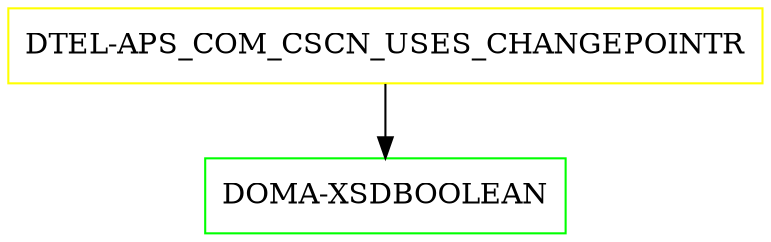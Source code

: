 digraph G {
  "DTEL-APS_COM_CSCN_USES_CHANGEPOINTR" [shape=box,color=yellow];
  "DOMA-XSDBOOLEAN" [shape=box,color=green,URL="./DOMA_XSDBOOLEAN.html"];
  "DTEL-APS_COM_CSCN_USES_CHANGEPOINTR" -> "DOMA-XSDBOOLEAN";
}
